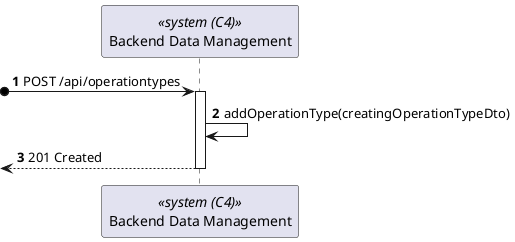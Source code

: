 @startuml process-view
autonumber

participant BackendDataManagement as "Backend Data Management" <<system (C4)>>

?o-> BackendDataManagement : POST /api/operationtypes
activate BackendDataManagement

    BackendDataManagement -> BackendDataManagement : addOperationType(creatingOperationTypeDto)

    <-- BackendDataManagement : 201 Created
deactivate BackendDataManagement

@enduml